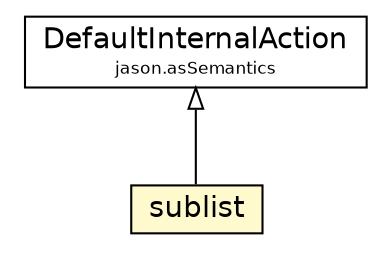 #!/usr/local/bin/dot
#
# Class diagram 
# Generated by UMLGraph version 5.1 (http://www.umlgraph.org/)
#

digraph G {
	edge [fontname="Helvetica",fontsize=10,labelfontname="Helvetica",labelfontsize=10];
	node [fontname="Helvetica",fontsize=10,shape=plaintext];
	nodesep=0.25;
	ranksep=0.5;
	// jason.asSemantics.DefaultInternalAction
	c50606 [label=<<table title="jason.asSemantics.DefaultInternalAction" border="0" cellborder="1" cellspacing="0" cellpadding="2" port="p" href="../asSemantics/DefaultInternalAction.html">
		<tr><td><table border="0" cellspacing="0" cellpadding="1">
<tr><td align="center" balign="center"> DefaultInternalAction </td></tr>
<tr><td align="center" balign="center"><font point-size="8.0"> jason.asSemantics </font></td></tr>
		</table></td></tr>
		</table>>, fontname="Helvetica", fontcolor="black", fontsize=14.0];
	// jason.stdlib.sublist
	c50769 [label=<<table title="jason.stdlib.sublist" border="0" cellborder="1" cellspacing="0" cellpadding="2" port="p" bgcolor="lemonChiffon" href="./sublist.html">
		<tr><td><table border="0" cellspacing="0" cellpadding="1">
<tr><td align="center" balign="center"> sublist </td></tr>
		</table></td></tr>
		</table>>, fontname="Helvetica", fontcolor="black", fontsize=14.0];
	//jason.stdlib.sublist extends jason.asSemantics.DefaultInternalAction
	c50606:p -> c50769:p [dir=back,arrowtail=empty];
}


